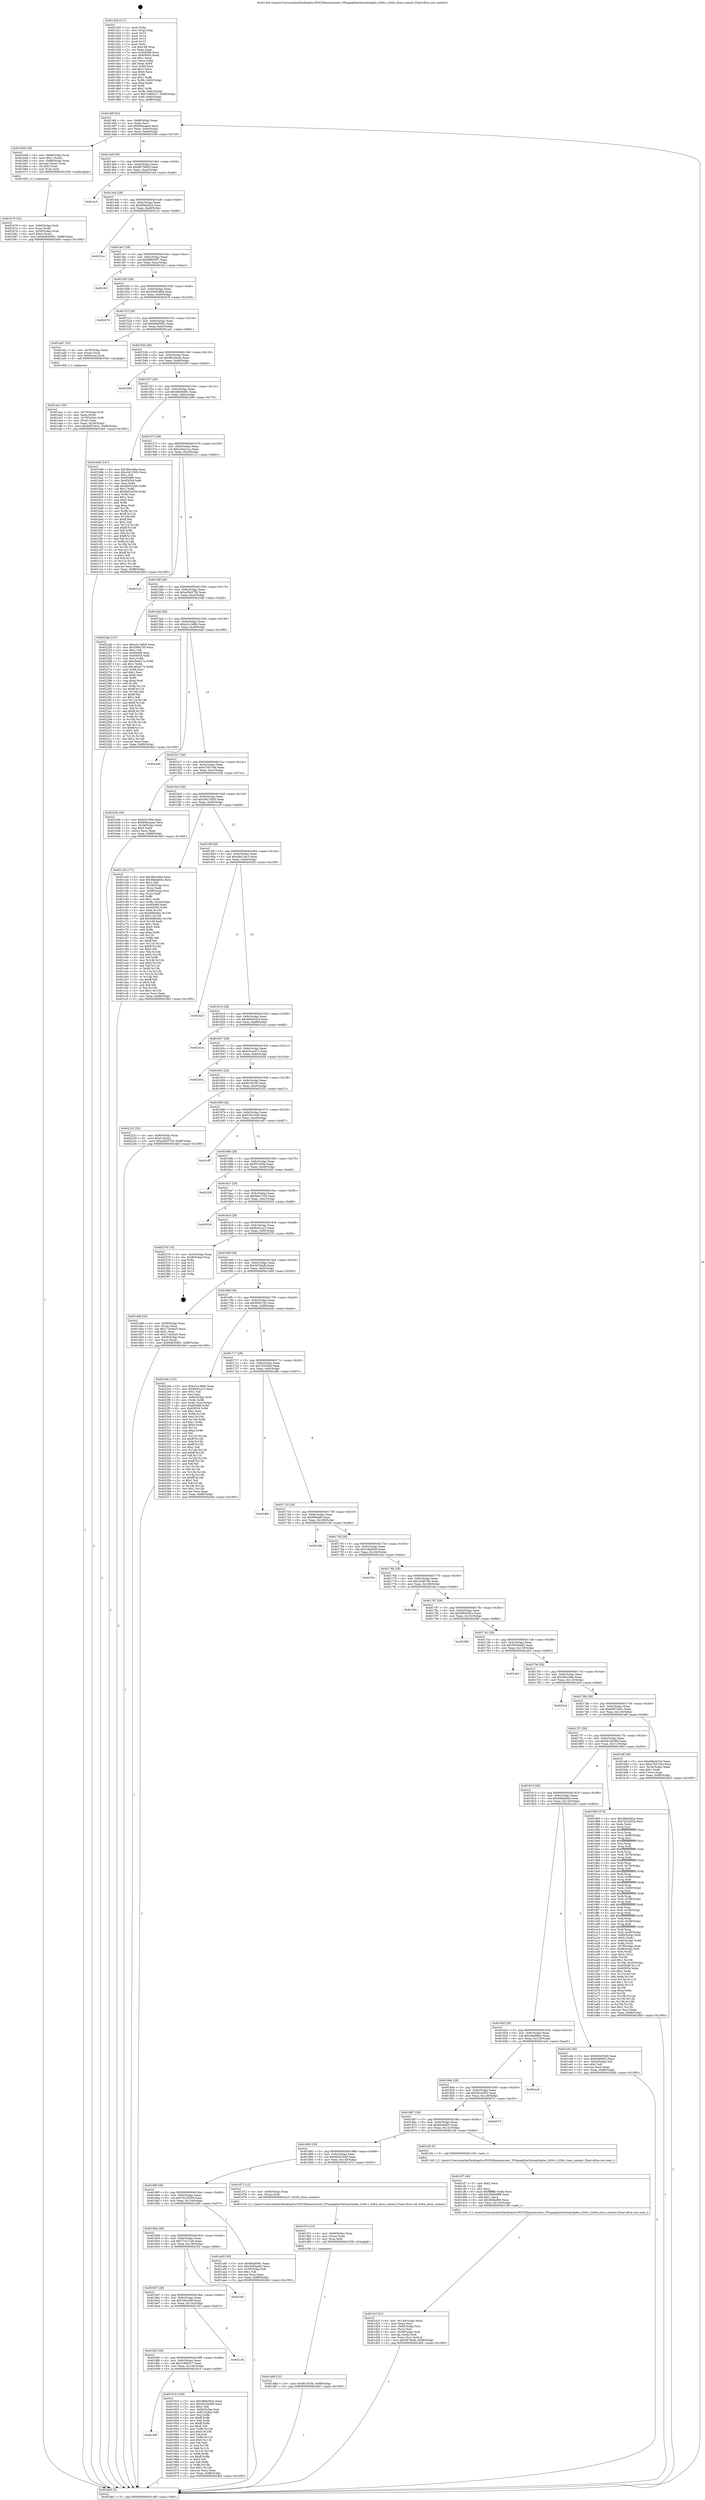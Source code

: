 digraph "0x401420" {
  label = "0x401420 (/mnt/c/Users/mathe/Desktop/tcc/POCII/binaries/extr_FFmpeglibavformatrtpdec_h264.c_h264_close_context_Final-ollvm.out::main(0))"
  labelloc = "t"
  node[shape=record]

  Entry [label="",width=0.3,height=0.3,shape=circle,fillcolor=black,style=filled]
  "0x40148f" [label="{
     0x40148f [32]\l
     | [instrs]\l
     &nbsp;&nbsp;0x40148f \<+6\>: mov -0x88(%rbp),%eax\l
     &nbsp;&nbsp;0x401495 \<+2\>: mov %eax,%ecx\l
     &nbsp;&nbsp;0x401497 \<+6\>: sub $0x858caae4,%ecx\l
     &nbsp;&nbsp;0x40149d \<+6\>: mov %eax,-0x9c(%rbp)\l
     &nbsp;&nbsp;0x4014a3 \<+6\>: mov %ecx,-0xa0(%rbp)\l
     &nbsp;&nbsp;0x4014a9 \<+6\>: je 0000000000401b59 \<main+0x739\>\l
  }"]
  "0x401b59" [label="{
     0x401b59 [29]\l
     | [instrs]\l
     &nbsp;&nbsp;0x401b59 \<+4\>: mov -0x68(%rbp),%rax\l
     &nbsp;&nbsp;0x401b5d \<+6\>: movl $0x1,(%rax)\l
     &nbsp;&nbsp;0x401b63 \<+4\>: mov -0x68(%rbp),%rax\l
     &nbsp;&nbsp;0x401b67 \<+3\>: movslq (%rax),%rax\l
     &nbsp;&nbsp;0x401b6a \<+4\>: shl $0x2,%rax\l
     &nbsp;&nbsp;0x401b6e \<+3\>: mov %rax,%rdi\l
     &nbsp;&nbsp;0x401b71 \<+5\>: call 0000000000401050 \<malloc@plt\>\l
     | [calls]\l
     &nbsp;&nbsp;0x401050 \{1\} (unknown)\l
  }"]
  "0x4014af" [label="{
     0x4014af [28]\l
     | [instrs]\l
     &nbsp;&nbsp;0x4014af \<+5\>: jmp 00000000004014b4 \<main+0x94\>\l
     &nbsp;&nbsp;0x4014b4 \<+6\>: mov -0x9c(%rbp),%eax\l
     &nbsp;&nbsp;0x4014ba \<+5\>: sub $0x8873892f,%eax\l
     &nbsp;&nbsp;0x4014bf \<+6\>: mov %eax,-0xa4(%rbp)\l
     &nbsp;&nbsp;0x4014c5 \<+6\>: je 0000000000401ecf \<main+0xaaf\>\l
  }"]
  Exit [label="",width=0.3,height=0.3,shape=circle,fillcolor=black,style=filled,peripheries=2]
  "0x401ecf" [label="{
     0x401ecf\l
  }", style=dashed]
  "0x4014cb" [label="{
     0x4014cb [28]\l
     | [instrs]\l
     &nbsp;&nbsp;0x4014cb \<+5\>: jmp 00000000004014d0 \<main+0xb0\>\l
     &nbsp;&nbsp;0x4014d0 \<+6\>: mov -0x9c(%rbp),%eax\l
     &nbsp;&nbsp;0x4014d6 \<+5\>: sub $0x8f46a424,%eax\l
     &nbsp;&nbsp;0x4014db \<+6\>: mov %eax,-0xa8(%rbp)\l
     &nbsp;&nbsp;0x4014e1 \<+6\>: je 000000000040221e \<main+0xdfe\>\l
  }"]
  "0x401d8d" [label="{
     0x401d8d [15]\l
     | [instrs]\l
     &nbsp;&nbsp;0x401d8d \<+10\>: movl $0xf01853fc,-0x88(%rbp)\l
     &nbsp;&nbsp;0x401d97 \<+5\>: jmp 00000000004024b5 \<main+0x1095\>\l
  }"]
  "0x40221e" [label="{
     0x40221e\l
  }", style=dashed]
  "0x4014e7" [label="{
     0x4014e7 [28]\l
     | [instrs]\l
     &nbsp;&nbsp;0x4014e7 \<+5\>: jmp 00000000004014ec \<main+0xcc\>\l
     &nbsp;&nbsp;0x4014ec \<+6\>: mov -0x9c(%rbp),%eax\l
     &nbsp;&nbsp;0x4014f2 \<+5\>: sub $0x8f9030f7,%eax\l
     &nbsp;&nbsp;0x4014f7 \<+6\>: mov %eax,-0xac(%rbp)\l
     &nbsp;&nbsp;0x4014fd \<+6\>: je 0000000000401fc2 \<main+0xba2\>\l
  }"]
  "0x401d7e" [label="{
     0x401d7e [15]\l
     | [instrs]\l
     &nbsp;&nbsp;0x401d7e \<+4\>: mov -0x60(%rbp),%rax\l
     &nbsp;&nbsp;0x401d82 \<+3\>: mov (%rax),%rax\l
     &nbsp;&nbsp;0x401d85 \<+3\>: mov %rax,%rdi\l
     &nbsp;&nbsp;0x401d88 \<+5\>: call 0000000000401030 \<free@plt\>\l
     | [calls]\l
     &nbsp;&nbsp;0x401030 \{1\} (unknown)\l
  }"]
  "0x401fc2" [label="{
     0x401fc2\l
  }", style=dashed]
  "0x401503" [label="{
     0x401503 [28]\l
     | [instrs]\l
     &nbsp;&nbsp;0x401503 \<+5\>: jmp 0000000000401508 \<main+0xe8\>\l
     &nbsp;&nbsp;0x401508 \<+6\>: mov -0x9c(%rbp),%eax\l
     &nbsp;&nbsp;0x40150e \<+5\>: sub $0x9590289d,%eax\l
     &nbsp;&nbsp;0x401513 \<+6\>: mov %eax,-0xb0(%rbp)\l
     &nbsp;&nbsp;0x401519 \<+6\>: je 0000000000402476 \<main+0x1056\>\l
  }"]
  "0x401d1f" [label="{
     0x401d1f [41]\l
     | [instrs]\l
     &nbsp;&nbsp;0x401d1f \<+6\>: mov -0x144(%rbp),%ecx\l
     &nbsp;&nbsp;0x401d25 \<+3\>: imul %eax,%ecx\l
     &nbsp;&nbsp;0x401d28 \<+4\>: mov -0x60(%rbp),%rsi\l
     &nbsp;&nbsp;0x401d2c \<+3\>: mov (%rsi),%rsi\l
     &nbsp;&nbsp;0x401d2f \<+4\>: mov -0x58(%rbp),%rdi\l
     &nbsp;&nbsp;0x401d33 \<+3\>: movslq (%rdi),%rdi\l
     &nbsp;&nbsp;0x401d36 \<+3\>: mov %ecx,(%rsi,%rdi,4)\l
     &nbsp;&nbsp;0x401d39 \<+10\>: movl $0x587dedb,-0x88(%rbp)\l
     &nbsp;&nbsp;0x401d43 \<+5\>: jmp 00000000004024b5 \<main+0x1095\>\l
  }"]
  "0x402476" [label="{
     0x402476\l
  }", style=dashed]
  "0x40151f" [label="{
     0x40151f [28]\l
     | [instrs]\l
     &nbsp;&nbsp;0x40151f \<+5\>: jmp 0000000000401524 \<main+0x104\>\l
     &nbsp;&nbsp;0x401524 \<+6\>: mov -0x9c(%rbp),%eax\l
     &nbsp;&nbsp;0x40152a \<+5\>: sub $0x99af5991,%eax\l
     &nbsp;&nbsp;0x40152f \<+6\>: mov %eax,-0xb4(%rbp)\l
     &nbsp;&nbsp;0x401535 \<+6\>: je 0000000000401ad1 \<main+0x6b1\>\l
  }"]
  "0x401cf7" [label="{
     0x401cf7 [40]\l
     | [instrs]\l
     &nbsp;&nbsp;0x401cf7 \<+5\>: mov $0x2,%ecx\l
     &nbsp;&nbsp;0x401cfc \<+1\>: cltd\l
     &nbsp;&nbsp;0x401cfd \<+2\>: idiv %ecx\l
     &nbsp;&nbsp;0x401cff \<+6\>: imul $0xfffffffe,%edx,%ecx\l
     &nbsp;&nbsp;0x401d05 \<+6\>: add $0x364bef88,%ecx\l
     &nbsp;&nbsp;0x401d0b \<+3\>: add $0x1,%ecx\l
     &nbsp;&nbsp;0x401d0e \<+6\>: sub $0x364bef88,%ecx\l
     &nbsp;&nbsp;0x401d14 \<+6\>: mov %ecx,-0x144(%rbp)\l
     &nbsp;&nbsp;0x401d1a \<+5\>: call 0000000000401160 \<next_i\>\l
     | [calls]\l
     &nbsp;&nbsp;0x401160 \{1\} (/mnt/c/Users/mathe/Desktop/tcc/POCII/binaries/extr_FFmpeglibavformatrtpdec_h264.c_h264_close_context_Final-ollvm.out::next_i)\l
  }"]
  "0x401ad1" [label="{
     0x401ad1 [16]\l
     | [instrs]\l
     &nbsp;&nbsp;0x401ad1 \<+4\>: mov -0x78(%rbp),%rax\l
     &nbsp;&nbsp;0x401ad5 \<+3\>: mov (%rax),%rax\l
     &nbsp;&nbsp;0x401ad8 \<+4\>: mov 0x8(%rax),%rdi\l
     &nbsp;&nbsp;0x401adc \<+5\>: call 0000000000401060 \<atoi@plt\>\l
     | [calls]\l
     &nbsp;&nbsp;0x401060 \{1\} (unknown)\l
  }"]
  "0x40153b" [label="{
     0x40153b [28]\l
     | [instrs]\l
     &nbsp;&nbsp;0x40153b \<+5\>: jmp 0000000000401540 \<main+0x120\>\l
     &nbsp;&nbsp;0x401540 \<+6\>: mov -0x9c(%rbp),%eax\l
     &nbsp;&nbsp;0x401546 \<+5\>: sub $0x9b2cbcdc,%eax\l
     &nbsp;&nbsp;0x40154b \<+6\>: mov %eax,-0xb8(%rbp)\l
     &nbsp;&nbsp;0x401551 \<+6\>: je 0000000000402200 \<main+0xde0\>\l
  }"]
  "0x401b76" [label="{
     0x401b76 [32]\l
     | [instrs]\l
     &nbsp;&nbsp;0x401b76 \<+4\>: mov -0x60(%rbp),%rdi\l
     &nbsp;&nbsp;0x401b7a \<+3\>: mov %rax,(%rdi)\l
     &nbsp;&nbsp;0x401b7d \<+4\>: mov -0x58(%rbp),%rax\l
     &nbsp;&nbsp;0x401b81 \<+6\>: movl $0x0,(%rax)\l
     &nbsp;&nbsp;0x401b87 \<+10\>: movl $0x9d630d91,-0x88(%rbp)\l
     &nbsp;&nbsp;0x401b91 \<+5\>: jmp 00000000004024b5 \<main+0x1095\>\l
  }"]
  "0x402200" [label="{
     0x402200\l
  }", style=dashed]
  "0x401557" [label="{
     0x401557 [28]\l
     | [instrs]\l
     &nbsp;&nbsp;0x401557 \<+5\>: jmp 000000000040155c \<main+0x13c\>\l
     &nbsp;&nbsp;0x40155c \<+6\>: mov -0x9c(%rbp),%eax\l
     &nbsp;&nbsp;0x401562 \<+5\>: sub $0x9d630d91,%eax\l
     &nbsp;&nbsp;0x401567 \<+6\>: mov %eax,-0xbc(%rbp)\l
     &nbsp;&nbsp;0x40156d \<+6\>: je 0000000000401b96 \<main+0x776\>\l
  }"]
  "0x401ae1" [label="{
     0x401ae1 [30]\l
     | [instrs]\l
     &nbsp;&nbsp;0x401ae1 \<+4\>: mov -0x70(%rbp),%rdi\l
     &nbsp;&nbsp;0x401ae5 \<+2\>: mov %eax,(%rdi)\l
     &nbsp;&nbsp;0x401ae7 \<+4\>: mov -0x70(%rbp),%rdi\l
     &nbsp;&nbsp;0x401aeb \<+2\>: mov (%rdi),%eax\l
     &nbsp;&nbsp;0x401aed \<+3\>: mov %eax,-0x34(%rbp)\l
     &nbsp;&nbsp;0x401af0 \<+10\>: movl $0x4087a041,-0x88(%rbp)\l
     &nbsp;&nbsp;0x401afa \<+5\>: jmp 00000000004024b5 \<main+0x1095\>\l
  }"]
  "0x401b96" [label="{
     0x401b96 [147]\l
     | [instrs]\l
     &nbsp;&nbsp;0x401b96 \<+5\>: mov $0x3f4ccb6a,%eax\l
     &nbsp;&nbsp;0x401b9b \<+5\>: mov $0xc0d13503,%ecx\l
     &nbsp;&nbsp;0x401ba0 \<+2\>: mov $0x1,%dl\l
     &nbsp;&nbsp;0x401ba2 \<+7\>: mov 0x405068,%esi\l
     &nbsp;&nbsp;0x401ba9 \<+7\>: mov 0x405054,%edi\l
     &nbsp;&nbsp;0x401bb0 \<+3\>: mov %esi,%r8d\l
     &nbsp;&nbsp;0x401bb3 \<+7\>: add $0xdb01bc50,%r8d\l
     &nbsp;&nbsp;0x401bba \<+4\>: sub $0x1,%r8d\l
     &nbsp;&nbsp;0x401bbe \<+7\>: sub $0xdb01bc50,%r8d\l
     &nbsp;&nbsp;0x401bc5 \<+4\>: imul %r8d,%esi\l
     &nbsp;&nbsp;0x401bc9 \<+3\>: and $0x1,%esi\l
     &nbsp;&nbsp;0x401bcc \<+3\>: cmp $0x0,%esi\l
     &nbsp;&nbsp;0x401bcf \<+4\>: sete %r9b\l
     &nbsp;&nbsp;0x401bd3 \<+3\>: cmp $0xa,%edi\l
     &nbsp;&nbsp;0x401bd6 \<+4\>: setl %r10b\l
     &nbsp;&nbsp;0x401bda \<+3\>: mov %r9b,%r11b\l
     &nbsp;&nbsp;0x401bdd \<+4\>: xor $0xff,%r11b\l
     &nbsp;&nbsp;0x401be1 \<+3\>: mov %r10b,%bl\l
     &nbsp;&nbsp;0x401be4 \<+3\>: xor $0xff,%bl\l
     &nbsp;&nbsp;0x401be7 \<+3\>: xor $0x1,%dl\l
     &nbsp;&nbsp;0x401bea \<+3\>: mov %r11b,%r14b\l
     &nbsp;&nbsp;0x401bed \<+4\>: and $0xff,%r14b\l
     &nbsp;&nbsp;0x401bf1 \<+3\>: and %dl,%r9b\l
     &nbsp;&nbsp;0x401bf4 \<+3\>: mov %bl,%r15b\l
     &nbsp;&nbsp;0x401bf7 \<+4\>: and $0xff,%r15b\l
     &nbsp;&nbsp;0x401bfb \<+3\>: and %dl,%r10b\l
     &nbsp;&nbsp;0x401bfe \<+3\>: or %r9b,%r14b\l
     &nbsp;&nbsp;0x401c01 \<+3\>: or %r10b,%r15b\l
     &nbsp;&nbsp;0x401c04 \<+3\>: xor %r15b,%r14b\l
     &nbsp;&nbsp;0x401c07 \<+3\>: or %bl,%r11b\l
     &nbsp;&nbsp;0x401c0a \<+4\>: xor $0xff,%r11b\l
     &nbsp;&nbsp;0x401c0e \<+3\>: or $0x1,%dl\l
     &nbsp;&nbsp;0x401c11 \<+3\>: and %dl,%r11b\l
     &nbsp;&nbsp;0x401c14 \<+3\>: or %r11b,%r14b\l
     &nbsp;&nbsp;0x401c17 \<+4\>: test $0x1,%r14b\l
     &nbsp;&nbsp;0x401c1b \<+3\>: cmovne %ecx,%eax\l
     &nbsp;&nbsp;0x401c1e \<+6\>: mov %eax,-0x88(%rbp)\l
     &nbsp;&nbsp;0x401c24 \<+5\>: jmp 00000000004024b5 \<main+0x1095\>\l
  }"]
  "0x401573" [label="{
     0x401573 [28]\l
     | [instrs]\l
     &nbsp;&nbsp;0x401573 \<+5\>: jmp 0000000000401578 \<main+0x158\>\l
     &nbsp;&nbsp;0x401578 \<+6\>: mov -0x9c(%rbp),%eax\l
     &nbsp;&nbsp;0x40157e \<+5\>: sub $0xa35a2cca,%eax\l
     &nbsp;&nbsp;0x401583 \<+6\>: mov %eax,-0xc0(%rbp)\l
     &nbsp;&nbsp;0x401589 \<+6\>: je 0000000000402121 \<main+0xd01\>\l
  }"]
  "0x401420" [label="{
     0x401420 [111]\l
     | [instrs]\l
     &nbsp;&nbsp;0x401420 \<+1\>: push %rbp\l
     &nbsp;&nbsp;0x401421 \<+3\>: mov %rsp,%rbp\l
     &nbsp;&nbsp;0x401424 \<+2\>: push %r15\l
     &nbsp;&nbsp;0x401426 \<+2\>: push %r14\l
     &nbsp;&nbsp;0x401428 \<+2\>: push %r13\l
     &nbsp;&nbsp;0x40142a \<+2\>: push %r12\l
     &nbsp;&nbsp;0x40142c \<+1\>: push %rbx\l
     &nbsp;&nbsp;0x40142d \<+7\>: sub $0x148,%rsp\l
     &nbsp;&nbsp;0x401434 \<+2\>: xor %eax,%eax\l
     &nbsp;&nbsp;0x401436 \<+7\>: mov 0x405068,%ecx\l
     &nbsp;&nbsp;0x40143d \<+7\>: mov 0x405054,%edx\l
     &nbsp;&nbsp;0x401444 \<+3\>: sub $0x1,%eax\l
     &nbsp;&nbsp;0x401447 \<+3\>: mov %ecx,%r8d\l
     &nbsp;&nbsp;0x40144a \<+3\>: add %eax,%r8d\l
     &nbsp;&nbsp;0x40144d \<+4\>: imul %r8d,%ecx\l
     &nbsp;&nbsp;0x401451 \<+3\>: and $0x1,%ecx\l
     &nbsp;&nbsp;0x401454 \<+3\>: cmp $0x0,%ecx\l
     &nbsp;&nbsp;0x401457 \<+4\>: sete %r9b\l
     &nbsp;&nbsp;0x40145b \<+4\>: and $0x1,%r9b\l
     &nbsp;&nbsp;0x40145f \<+7\>: mov %r9b,-0x82(%rbp)\l
     &nbsp;&nbsp;0x401466 \<+3\>: cmp $0xa,%edx\l
     &nbsp;&nbsp;0x401469 \<+4\>: setl %r9b\l
     &nbsp;&nbsp;0x40146d \<+4\>: and $0x1,%r9b\l
     &nbsp;&nbsp;0x401471 \<+7\>: mov %r9b,-0x81(%rbp)\l
     &nbsp;&nbsp;0x401478 \<+10\>: movl $0x7c9852c7,-0x88(%rbp)\l
     &nbsp;&nbsp;0x401482 \<+6\>: mov %edi,-0x8c(%rbp)\l
     &nbsp;&nbsp;0x401488 \<+7\>: mov %rsi,-0x98(%rbp)\l
  }"]
  "0x402121" [label="{
     0x402121\l
  }", style=dashed]
  "0x40158f" [label="{
     0x40158f [28]\l
     | [instrs]\l
     &nbsp;&nbsp;0x40158f \<+5\>: jmp 0000000000401594 \<main+0x174\>\l
     &nbsp;&nbsp;0x401594 \<+6\>: mov -0x9c(%rbp),%eax\l
     &nbsp;&nbsp;0x40159a \<+5\>: sub $0xa36c0758,%eax\l
     &nbsp;&nbsp;0x40159f \<+6\>: mov %eax,-0xc4(%rbp)\l
     &nbsp;&nbsp;0x4015a5 \<+6\>: je 000000000040224b \<main+0xe2b\>\l
  }"]
  "0x4024b5" [label="{
     0x4024b5 [5]\l
     | [instrs]\l
     &nbsp;&nbsp;0x4024b5 \<+5\>: jmp 000000000040148f \<main+0x6f\>\l
  }"]
  "0x40224b" [label="{
     0x40224b [147]\l
     | [instrs]\l
     &nbsp;&nbsp;0x40224b \<+5\>: mov $0xa3c148b0,%eax\l
     &nbsp;&nbsp;0x402250 \<+5\>: mov $0x590a750,%ecx\l
     &nbsp;&nbsp;0x402255 \<+2\>: mov $0x1,%dl\l
     &nbsp;&nbsp;0x402257 \<+7\>: mov 0x405068,%esi\l
     &nbsp;&nbsp;0x40225e \<+7\>: mov 0x405054,%edi\l
     &nbsp;&nbsp;0x402265 \<+3\>: mov %esi,%r8d\l
     &nbsp;&nbsp;0x402268 \<+7\>: add $0xc80af17e,%r8d\l
     &nbsp;&nbsp;0x40226f \<+4\>: sub $0x1,%r8d\l
     &nbsp;&nbsp;0x402273 \<+7\>: sub $0xc80af17e,%r8d\l
     &nbsp;&nbsp;0x40227a \<+4\>: imul %r8d,%esi\l
     &nbsp;&nbsp;0x40227e \<+3\>: and $0x1,%esi\l
     &nbsp;&nbsp;0x402281 \<+3\>: cmp $0x0,%esi\l
     &nbsp;&nbsp;0x402284 \<+4\>: sete %r9b\l
     &nbsp;&nbsp;0x402288 \<+3\>: cmp $0xa,%edi\l
     &nbsp;&nbsp;0x40228b \<+4\>: setl %r10b\l
     &nbsp;&nbsp;0x40228f \<+3\>: mov %r9b,%r11b\l
     &nbsp;&nbsp;0x402292 \<+4\>: xor $0xff,%r11b\l
     &nbsp;&nbsp;0x402296 \<+3\>: mov %r10b,%bl\l
     &nbsp;&nbsp;0x402299 \<+3\>: xor $0xff,%bl\l
     &nbsp;&nbsp;0x40229c \<+3\>: xor $0x1,%dl\l
     &nbsp;&nbsp;0x40229f \<+3\>: mov %r11b,%r14b\l
     &nbsp;&nbsp;0x4022a2 \<+4\>: and $0xff,%r14b\l
     &nbsp;&nbsp;0x4022a6 \<+3\>: and %dl,%r9b\l
     &nbsp;&nbsp;0x4022a9 \<+3\>: mov %bl,%r15b\l
     &nbsp;&nbsp;0x4022ac \<+4\>: and $0xff,%r15b\l
     &nbsp;&nbsp;0x4022b0 \<+3\>: and %dl,%r10b\l
     &nbsp;&nbsp;0x4022b3 \<+3\>: or %r9b,%r14b\l
     &nbsp;&nbsp;0x4022b6 \<+3\>: or %r10b,%r15b\l
     &nbsp;&nbsp;0x4022b9 \<+3\>: xor %r15b,%r14b\l
     &nbsp;&nbsp;0x4022bc \<+3\>: or %bl,%r11b\l
     &nbsp;&nbsp;0x4022bf \<+4\>: xor $0xff,%r11b\l
     &nbsp;&nbsp;0x4022c3 \<+3\>: or $0x1,%dl\l
     &nbsp;&nbsp;0x4022c6 \<+3\>: and %dl,%r11b\l
     &nbsp;&nbsp;0x4022c9 \<+3\>: or %r11b,%r14b\l
     &nbsp;&nbsp;0x4022cc \<+4\>: test $0x1,%r14b\l
     &nbsp;&nbsp;0x4022d0 \<+3\>: cmovne %ecx,%eax\l
     &nbsp;&nbsp;0x4022d3 \<+6\>: mov %eax,-0x88(%rbp)\l
     &nbsp;&nbsp;0x4022d9 \<+5\>: jmp 00000000004024b5 \<main+0x1095\>\l
  }"]
  "0x4015ab" [label="{
     0x4015ab [28]\l
     | [instrs]\l
     &nbsp;&nbsp;0x4015ab \<+5\>: jmp 00000000004015b0 \<main+0x190\>\l
     &nbsp;&nbsp;0x4015b0 \<+6\>: mov -0x9c(%rbp),%eax\l
     &nbsp;&nbsp;0x4015b6 \<+5\>: sub $0xa3c148b0,%eax\l
     &nbsp;&nbsp;0x4015bb \<+6\>: mov %eax,-0xc8(%rbp)\l
     &nbsp;&nbsp;0x4015c1 \<+6\>: je 00000000004024a0 \<main+0x1080\>\l
  }"]
  "0x40190f" [label="{
     0x40190f\l
  }", style=dashed]
  "0x4024a0" [label="{
     0x4024a0\l
  }", style=dashed]
  "0x4015c7" [label="{
     0x4015c7 [28]\l
     | [instrs]\l
     &nbsp;&nbsp;0x4015c7 \<+5\>: jmp 00000000004015cc \<main+0x1ac\>\l
     &nbsp;&nbsp;0x4015cc \<+6\>: mov -0x9c(%rbp),%eax\l
     &nbsp;&nbsp;0x4015d2 \<+5\>: sub $0xa7b87cb4,%eax\l
     &nbsp;&nbsp;0x4015d7 \<+6\>: mov %eax,-0xcc(%rbp)\l
     &nbsp;&nbsp;0x4015dd \<+6\>: je 0000000000401b3b \<main+0x71b\>\l
  }"]
  "0x401919" [label="{
     0x401919 [106]\l
     | [instrs]\l
     &nbsp;&nbsp;0x401919 \<+5\>: mov $0x38bb362a,%eax\l
     &nbsp;&nbsp;0x40191e \<+5\>: mov $0x4616d38d,%ecx\l
     &nbsp;&nbsp;0x401923 \<+2\>: mov $0x1,%dl\l
     &nbsp;&nbsp;0x401925 \<+7\>: mov -0x82(%rbp),%sil\l
     &nbsp;&nbsp;0x40192c \<+7\>: mov -0x81(%rbp),%dil\l
     &nbsp;&nbsp;0x401933 \<+3\>: mov %sil,%r8b\l
     &nbsp;&nbsp;0x401936 \<+4\>: xor $0xff,%r8b\l
     &nbsp;&nbsp;0x40193a \<+3\>: mov %dil,%r9b\l
     &nbsp;&nbsp;0x40193d \<+4\>: xor $0xff,%r9b\l
     &nbsp;&nbsp;0x401941 \<+3\>: xor $0x0,%dl\l
     &nbsp;&nbsp;0x401944 \<+3\>: mov %r8b,%r10b\l
     &nbsp;&nbsp;0x401947 \<+4\>: and $0x0,%r10b\l
     &nbsp;&nbsp;0x40194b \<+3\>: and %dl,%sil\l
     &nbsp;&nbsp;0x40194e \<+3\>: mov %r9b,%r11b\l
     &nbsp;&nbsp;0x401951 \<+4\>: and $0x0,%r11b\l
     &nbsp;&nbsp;0x401955 \<+3\>: and %dl,%dil\l
     &nbsp;&nbsp;0x401958 \<+3\>: or %sil,%r10b\l
     &nbsp;&nbsp;0x40195b \<+3\>: or %dil,%r11b\l
     &nbsp;&nbsp;0x40195e \<+3\>: xor %r11b,%r10b\l
     &nbsp;&nbsp;0x401961 \<+3\>: or %r9b,%r8b\l
     &nbsp;&nbsp;0x401964 \<+4\>: xor $0xff,%r8b\l
     &nbsp;&nbsp;0x401968 \<+3\>: or $0x0,%dl\l
     &nbsp;&nbsp;0x40196b \<+3\>: and %dl,%r8b\l
     &nbsp;&nbsp;0x40196e \<+3\>: or %r8b,%r10b\l
     &nbsp;&nbsp;0x401971 \<+4\>: test $0x1,%r10b\l
     &nbsp;&nbsp;0x401975 \<+3\>: cmovne %ecx,%eax\l
     &nbsp;&nbsp;0x401978 \<+6\>: mov %eax,-0x88(%rbp)\l
     &nbsp;&nbsp;0x40197e \<+5\>: jmp 00000000004024b5 \<main+0x1095\>\l
  }"]
  "0x401b3b" [label="{
     0x401b3b [30]\l
     | [instrs]\l
     &nbsp;&nbsp;0x401b3b \<+5\>: mov $0xf331f4fe,%eax\l
     &nbsp;&nbsp;0x401b40 \<+5\>: mov $0x858caae4,%ecx\l
     &nbsp;&nbsp;0x401b45 \<+3\>: mov -0x34(%rbp),%edx\l
     &nbsp;&nbsp;0x401b48 \<+3\>: cmp $0x0,%edx\l
     &nbsp;&nbsp;0x401b4b \<+3\>: cmove %ecx,%eax\l
     &nbsp;&nbsp;0x401b4e \<+6\>: mov %eax,-0x88(%rbp)\l
     &nbsp;&nbsp;0x401b54 \<+5\>: jmp 00000000004024b5 \<main+0x1095\>\l
  }"]
  "0x4015e3" [label="{
     0x4015e3 [28]\l
     | [instrs]\l
     &nbsp;&nbsp;0x4015e3 \<+5\>: jmp 00000000004015e8 \<main+0x1c8\>\l
     &nbsp;&nbsp;0x4015e8 \<+6\>: mov -0x9c(%rbp),%eax\l
     &nbsp;&nbsp;0x4015ee \<+5\>: sub $0xc0d13503,%eax\l
     &nbsp;&nbsp;0x4015f3 \<+6\>: mov %eax,-0xd0(%rbp)\l
     &nbsp;&nbsp;0x4015f9 \<+6\>: je 0000000000401c29 \<main+0x809\>\l
  }"]
  "0x4018f3" [label="{
     0x4018f3 [28]\l
     | [instrs]\l
     &nbsp;&nbsp;0x4018f3 \<+5\>: jmp 00000000004018f8 \<main+0x4d8\>\l
     &nbsp;&nbsp;0x4018f8 \<+6\>: mov -0x9c(%rbp),%eax\l
     &nbsp;&nbsp;0x4018fe \<+5\>: sub $0x7c9852c7,%eax\l
     &nbsp;&nbsp;0x401903 \<+6\>: mov %eax,-0x140(%rbp)\l
     &nbsp;&nbsp;0x401909 \<+6\>: je 0000000000401919 \<main+0x4f9\>\l
  }"]
  "0x401c29" [label="{
     0x401c29 [171]\l
     | [instrs]\l
     &nbsp;&nbsp;0x401c29 \<+5\>: mov $0x3f4ccb6a,%eax\l
     &nbsp;&nbsp;0x401c2e \<+5\>: mov $0x48dad45a,%ecx\l
     &nbsp;&nbsp;0x401c33 \<+2\>: mov $0x1,%dl\l
     &nbsp;&nbsp;0x401c35 \<+4\>: mov -0x58(%rbp),%rsi\l
     &nbsp;&nbsp;0x401c39 \<+2\>: mov (%rsi),%edi\l
     &nbsp;&nbsp;0x401c3b \<+4\>: mov -0x68(%rbp),%rsi\l
     &nbsp;&nbsp;0x401c3f \<+2\>: cmp (%rsi),%edi\l
     &nbsp;&nbsp;0x401c41 \<+4\>: setl %r8b\l
     &nbsp;&nbsp;0x401c45 \<+4\>: and $0x1,%r8b\l
     &nbsp;&nbsp;0x401c49 \<+4\>: mov %r8b,-0x2e(%rbp)\l
     &nbsp;&nbsp;0x401c4d \<+7\>: mov 0x405068,%edi\l
     &nbsp;&nbsp;0x401c54 \<+8\>: mov 0x405054,%r9d\l
     &nbsp;&nbsp;0x401c5c \<+3\>: mov %edi,%r10d\l
     &nbsp;&nbsp;0x401c5f \<+7\>: sub $0x4fd9c8ec,%r10d\l
     &nbsp;&nbsp;0x401c66 \<+4\>: sub $0x1,%r10d\l
     &nbsp;&nbsp;0x401c6a \<+7\>: add $0x4fd9c8ec,%r10d\l
     &nbsp;&nbsp;0x401c71 \<+4\>: imul %r10d,%edi\l
     &nbsp;&nbsp;0x401c75 \<+3\>: and $0x1,%edi\l
     &nbsp;&nbsp;0x401c78 \<+3\>: cmp $0x0,%edi\l
     &nbsp;&nbsp;0x401c7b \<+4\>: sete %r8b\l
     &nbsp;&nbsp;0x401c7f \<+4\>: cmp $0xa,%r9d\l
     &nbsp;&nbsp;0x401c83 \<+4\>: setl %r11b\l
     &nbsp;&nbsp;0x401c87 \<+3\>: mov %r8b,%bl\l
     &nbsp;&nbsp;0x401c8a \<+3\>: xor $0xff,%bl\l
     &nbsp;&nbsp;0x401c8d \<+3\>: mov %r11b,%r14b\l
     &nbsp;&nbsp;0x401c90 \<+4\>: xor $0xff,%r14b\l
     &nbsp;&nbsp;0x401c94 \<+3\>: xor $0x0,%dl\l
     &nbsp;&nbsp;0x401c97 \<+3\>: mov %bl,%r15b\l
     &nbsp;&nbsp;0x401c9a \<+4\>: and $0x0,%r15b\l
     &nbsp;&nbsp;0x401c9e \<+3\>: and %dl,%r8b\l
     &nbsp;&nbsp;0x401ca1 \<+3\>: mov %r14b,%r12b\l
     &nbsp;&nbsp;0x401ca4 \<+4\>: and $0x0,%r12b\l
     &nbsp;&nbsp;0x401ca8 \<+3\>: and %dl,%r11b\l
     &nbsp;&nbsp;0x401cab \<+3\>: or %r8b,%r15b\l
     &nbsp;&nbsp;0x401cae \<+3\>: or %r11b,%r12b\l
     &nbsp;&nbsp;0x401cb1 \<+3\>: xor %r12b,%r15b\l
     &nbsp;&nbsp;0x401cb4 \<+3\>: or %r14b,%bl\l
     &nbsp;&nbsp;0x401cb7 \<+3\>: xor $0xff,%bl\l
     &nbsp;&nbsp;0x401cba \<+3\>: or $0x0,%dl\l
     &nbsp;&nbsp;0x401cbd \<+2\>: and %dl,%bl\l
     &nbsp;&nbsp;0x401cbf \<+3\>: or %bl,%r15b\l
     &nbsp;&nbsp;0x401cc2 \<+4\>: test $0x1,%r15b\l
     &nbsp;&nbsp;0x401cc6 \<+3\>: cmovne %ecx,%eax\l
     &nbsp;&nbsp;0x401cc9 \<+6\>: mov %eax,-0x88(%rbp)\l
     &nbsp;&nbsp;0x401ccf \<+5\>: jmp 00000000004024b5 \<main+0x1095\>\l
  }"]
  "0x4015ff" [label="{
     0x4015ff [28]\l
     | [instrs]\l
     &nbsp;&nbsp;0x4015ff \<+5\>: jmp 0000000000401604 \<main+0x1e4\>\l
     &nbsp;&nbsp;0x401604 \<+6\>: mov -0x9c(%rbp),%eax\l
     &nbsp;&nbsp;0x40160a \<+5\>: sub $0xc8e13ec3,%eax\l
     &nbsp;&nbsp;0x40160f \<+6\>: mov %eax,-0xd4(%rbp)\l
     &nbsp;&nbsp;0x401615 \<+6\>: je 000000000040242f \<main+0x100f\>\l
  }"]
  "0x402130" [label="{
     0x402130\l
  }", style=dashed]
  "0x40242f" [label="{
     0x40242f\l
  }", style=dashed]
  "0x40161b" [label="{
     0x40161b [28]\l
     | [instrs]\l
     &nbsp;&nbsp;0x40161b \<+5\>: jmp 0000000000401620 \<main+0x200\>\l
     &nbsp;&nbsp;0x401620 \<+6\>: mov -0x9c(%rbp),%eax\l
     &nbsp;&nbsp;0x401626 \<+5\>: sub $0xd4b4432d,%eax\l
     &nbsp;&nbsp;0x40162b \<+6\>: mov %eax,-0xd8(%rbp)\l
     &nbsp;&nbsp;0x401631 \<+6\>: je 0000000000401b1d \<main+0x6fd\>\l
  }"]
  "0x4018d7" [label="{
     0x4018d7 [28]\l
     | [instrs]\l
     &nbsp;&nbsp;0x4018d7 \<+5\>: jmp 00000000004018dc \<main+0x4bc\>\l
     &nbsp;&nbsp;0x4018dc \<+6\>: mov -0x9c(%rbp),%eax\l
     &nbsp;&nbsp;0x4018e2 \<+5\>: sub $0x7a9cc69f,%eax\l
     &nbsp;&nbsp;0x4018e7 \<+6\>: mov %eax,-0x13c(%rbp)\l
     &nbsp;&nbsp;0x4018ed \<+6\>: je 0000000000402130 \<main+0xd10\>\l
  }"]
  "0x401b1d" [label="{
     0x401b1d\l
  }", style=dashed]
  "0x401637" [label="{
     0x401637 [28]\l
     | [instrs]\l
     &nbsp;&nbsp;0x401637 \<+5\>: jmp 000000000040163c \<main+0x21c\>\l
     &nbsp;&nbsp;0x40163c \<+6\>: mov -0x9c(%rbp),%eax\l
     &nbsp;&nbsp;0x401642 \<+5\>: sub $0xe5cce415,%eax\l
     &nbsp;&nbsp;0x401647 \<+6\>: mov %eax,-0xdc(%rbp)\l
     &nbsp;&nbsp;0x40164d \<+6\>: je 0000000000402454 \<main+0x1034\>\l
  }"]
  "0x4023f2" [label="{
     0x4023f2\l
  }", style=dashed]
  "0x402454" [label="{
     0x402454\l
  }", style=dashed]
  "0x401653" [label="{
     0x401653 [28]\l
     | [instrs]\l
     &nbsp;&nbsp;0x401653 \<+5\>: jmp 0000000000401658 \<main+0x238\>\l
     &nbsp;&nbsp;0x401658 \<+6\>: mov -0x9c(%rbp),%eax\l
     &nbsp;&nbsp;0x40165e \<+5\>: sub $0xf01853fc,%eax\l
     &nbsp;&nbsp;0x401663 \<+6\>: mov %eax,-0xe0(%rbp)\l
     &nbsp;&nbsp;0x401669 \<+6\>: je 0000000000402232 \<main+0xe12\>\l
  }"]
  "0x4018bb" [label="{
     0x4018bb [28]\l
     | [instrs]\l
     &nbsp;&nbsp;0x4018bb \<+5\>: jmp 00000000004018c0 \<main+0x4a0\>\l
     &nbsp;&nbsp;0x4018c0 \<+6\>: mov -0x9c(%rbp),%eax\l
     &nbsp;&nbsp;0x4018c6 \<+5\>: sub $0x7741c7a6,%eax\l
     &nbsp;&nbsp;0x4018cb \<+6\>: mov %eax,-0x138(%rbp)\l
     &nbsp;&nbsp;0x4018d1 \<+6\>: je 00000000004023f2 \<main+0xfd2\>\l
  }"]
  "0x402232" [label="{
     0x402232 [25]\l
     | [instrs]\l
     &nbsp;&nbsp;0x402232 \<+4\>: mov -0x80(%rbp),%rax\l
     &nbsp;&nbsp;0x402236 \<+6\>: movl $0x0,(%rax)\l
     &nbsp;&nbsp;0x40223c \<+10\>: movl $0xa36c0758,-0x88(%rbp)\l
     &nbsp;&nbsp;0x402246 \<+5\>: jmp 00000000004024b5 \<main+0x1095\>\l
  }"]
  "0x40166f" [label="{
     0x40166f [28]\l
     | [instrs]\l
     &nbsp;&nbsp;0x40166f \<+5\>: jmp 0000000000401674 \<main+0x254\>\l
     &nbsp;&nbsp;0x401674 \<+6\>: mov -0x9c(%rbp),%eax\l
     &nbsp;&nbsp;0x40167a \<+5\>: sub $0xf15b1448,%eax\l
     &nbsp;&nbsp;0x40167f \<+6\>: mov %eax,-0xe4(%rbp)\l
     &nbsp;&nbsp;0x401685 \<+6\>: je 0000000000401df7 \<main+0x9d7\>\l
  }"]
  "0x401a95" [label="{
     0x401a95 [30]\l
     | [instrs]\l
     &nbsp;&nbsp;0x401a95 \<+5\>: mov $0x99af5991,%eax\l
     &nbsp;&nbsp;0x401a9a \<+5\>: mov $0x3930add2,%ecx\l
     &nbsp;&nbsp;0x401a9f \<+3\>: mov -0x35(%rbp),%dl\l
     &nbsp;&nbsp;0x401aa2 \<+3\>: test $0x1,%dl\l
     &nbsp;&nbsp;0x401aa5 \<+3\>: cmovne %ecx,%eax\l
     &nbsp;&nbsp;0x401aa8 \<+6\>: mov %eax,-0x88(%rbp)\l
     &nbsp;&nbsp;0x401aae \<+5\>: jmp 00000000004024b5 \<main+0x1095\>\l
  }"]
  "0x401df7" [label="{
     0x401df7\l
  }", style=dashed]
  "0x40168b" [label="{
     0x40168b [28]\l
     | [instrs]\l
     &nbsp;&nbsp;0x40168b \<+5\>: jmp 0000000000401690 \<main+0x270\>\l
     &nbsp;&nbsp;0x401690 \<+6\>: mov -0x9c(%rbp),%eax\l
     &nbsp;&nbsp;0x401696 \<+5\>: sub $0xf331f4fe,%eax\l
     &nbsp;&nbsp;0x40169b \<+6\>: mov %eax,-0xe8(%rbp)\l
     &nbsp;&nbsp;0x4016a1 \<+6\>: je 000000000040220f \<main+0xdef\>\l
  }"]
  "0x40189f" [label="{
     0x40189f [28]\l
     | [instrs]\l
     &nbsp;&nbsp;0x40189f \<+5\>: jmp 00000000004018a4 \<main+0x484\>\l
     &nbsp;&nbsp;0x4018a4 \<+6\>: mov -0x9c(%rbp),%eax\l
     &nbsp;&nbsp;0x4018aa \<+5\>: sub $0x76c25530,%eax\l
     &nbsp;&nbsp;0x4018af \<+6\>: mov %eax,-0x134(%rbp)\l
     &nbsp;&nbsp;0x4018b5 \<+6\>: je 0000000000401a95 \<main+0x675\>\l
  }"]
  "0x40220f" [label="{
     0x40220f\l
  }", style=dashed]
  "0x4016a7" [label="{
     0x4016a7 [28]\l
     | [instrs]\l
     &nbsp;&nbsp;0x4016a7 \<+5\>: jmp 00000000004016ac \<main+0x28c\>\l
     &nbsp;&nbsp;0x4016ac \<+6\>: mov -0x9c(%rbp),%eax\l
     &nbsp;&nbsp;0x4016b2 \<+5\>: sub $0xfa6c7226,%eax\l
     &nbsp;&nbsp;0x4016b7 \<+6\>: mov %eax,-0xec(%rbp)\l
     &nbsp;&nbsp;0x4016bd \<+6\>: je 0000000000402018 \<main+0xbf8\>\l
  }"]
  "0x401d72" [label="{
     0x401d72 [12]\l
     | [instrs]\l
     &nbsp;&nbsp;0x401d72 \<+4\>: mov -0x60(%rbp),%rax\l
     &nbsp;&nbsp;0x401d76 \<+3\>: mov (%rax),%rdi\l
     &nbsp;&nbsp;0x401d79 \<+5\>: call 0000000000401410 \<h264_close_context\>\l
     | [calls]\l
     &nbsp;&nbsp;0x401410 \{1\} (/mnt/c/Users/mathe/Desktop/tcc/POCII/binaries/extr_FFmpeglibavformatrtpdec_h264.c_h264_close_context_Final-ollvm.out::h264_close_context)\l
  }"]
  "0x402018" [label="{
     0x402018\l
  }", style=dashed]
  "0x4016c3" [label="{
     0x4016c3 [28]\l
     | [instrs]\l
     &nbsp;&nbsp;0x4016c3 \<+5\>: jmp 00000000004016c8 \<main+0x2a8\>\l
     &nbsp;&nbsp;0x4016c8 \<+6\>: mov -0x9c(%rbp),%eax\l
     &nbsp;&nbsp;0x4016ce \<+5\>: sub $0xfec61a13,%eax\l
     &nbsp;&nbsp;0x4016d3 \<+6\>: mov %eax,-0xf0(%rbp)\l
     &nbsp;&nbsp;0x4016d9 \<+6\>: je 0000000000402376 \<main+0xf56\>\l
  }"]
  "0x401883" [label="{
     0x401883 [28]\l
     | [instrs]\l
     &nbsp;&nbsp;0x401883 \<+5\>: jmp 0000000000401888 \<main+0x468\>\l
     &nbsp;&nbsp;0x401888 \<+6\>: mov -0x9c(%rbp),%eax\l
     &nbsp;&nbsp;0x40188e \<+5\>: sub $0x692d3549,%eax\l
     &nbsp;&nbsp;0x401893 \<+6\>: mov %eax,-0x130(%rbp)\l
     &nbsp;&nbsp;0x401899 \<+6\>: je 0000000000401d72 \<main+0x952\>\l
  }"]
  "0x402376" [label="{
     0x402376 [18]\l
     | [instrs]\l
     &nbsp;&nbsp;0x402376 \<+3\>: mov -0x2c(%rbp),%eax\l
     &nbsp;&nbsp;0x402379 \<+4\>: lea -0x28(%rbp),%rsp\l
     &nbsp;&nbsp;0x40237d \<+1\>: pop %rbx\l
     &nbsp;&nbsp;0x40237e \<+2\>: pop %r12\l
     &nbsp;&nbsp;0x402380 \<+2\>: pop %r13\l
     &nbsp;&nbsp;0x402382 \<+2\>: pop %r14\l
     &nbsp;&nbsp;0x402384 \<+2\>: pop %r15\l
     &nbsp;&nbsp;0x402386 \<+1\>: pop %rbp\l
     &nbsp;&nbsp;0x402387 \<+1\>: ret\l
  }"]
  "0x4016df" [label="{
     0x4016df [28]\l
     | [instrs]\l
     &nbsp;&nbsp;0x4016df \<+5\>: jmp 00000000004016e4 \<main+0x2c4\>\l
     &nbsp;&nbsp;0x4016e4 \<+6\>: mov -0x9c(%rbp),%eax\l
     &nbsp;&nbsp;0x4016ea \<+5\>: sub $0x587dedb,%eax\l
     &nbsp;&nbsp;0x4016ef \<+6\>: mov %eax,-0xf4(%rbp)\l
     &nbsp;&nbsp;0x4016f5 \<+6\>: je 0000000000401d48 \<main+0x928\>\l
  }"]
  "0x401cf2" [label="{
     0x401cf2 [5]\l
     | [instrs]\l
     &nbsp;&nbsp;0x401cf2 \<+5\>: call 0000000000401160 \<next_i\>\l
     | [calls]\l
     &nbsp;&nbsp;0x401160 \{1\} (/mnt/c/Users/mathe/Desktop/tcc/POCII/binaries/extr_FFmpeglibavformatrtpdec_h264.c_h264_close_context_Final-ollvm.out::next_i)\l
  }"]
  "0x401d48" [label="{
     0x401d48 [42]\l
     | [instrs]\l
     &nbsp;&nbsp;0x401d48 \<+4\>: mov -0x58(%rbp),%rax\l
     &nbsp;&nbsp;0x401d4c \<+2\>: mov (%rax),%ecx\l
     &nbsp;&nbsp;0x401d4e \<+6\>: sub $0x174c0e25,%ecx\l
     &nbsp;&nbsp;0x401d54 \<+3\>: add $0x1,%ecx\l
     &nbsp;&nbsp;0x401d57 \<+6\>: add $0x174c0e25,%ecx\l
     &nbsp;&nbsp;0x401d5d \<+4\>: mov -0x58(%rbp),%rax\l
     &nbsp;&nbsp;0x401d61 \<+2\>: mov %ecx,(%rax)\l
     &nbsp;&nbsp;0x401d63 \<+10\>: movl $0x9d630d91,-0x88(%rbp)\l
     &nbsp;&nbsp;0x401d6d \<+5\>: jmp 00000000004024b5 \<main+0x1095\>\l
  }"]
  "0x4016fb" [label="{
     0x4016fb [28]\l
     | [instrs]\l
     &nbsp;&nbsp;0x4016fb \<+5\>: jmp 0000000000401700 \<main+0x2e0\>\l
     &nbsp;&nbsp;0x401700 \<+6\>: mov -0x9c(%rbp),%eax\l
     &nbsp;&nbsp;0x401706 \<+5\>: sub $0x590a750,%eax\l
     &nbsp;&nbsp;0x40170b \<+6\>: mov %eax,-0xf8(%rbp)\l
     &nbsp;&nbsp;0x401711 \<+6\>: je 00000000004022de \<main+0xebe\>\l
  }"]
  "0x401867" [label="{
     0x401867 [28]\l
     | [instrs]\l
     &nbsp;&nbsp;0x401867 \<+5\>: jmp 000000000040186c \<main+0x44c\>\l
     &nbsp;&nbsp;0x40186c \<+6\>: mov -0x9c(%rbp),%eax\l
     &nbsp;&nbsp;0x401872 \<+5\>: sub $0x654fef23,%eax\l
     &nbsp;&nbsp;0x401877 \<+6\>: mov %eax,-0x12c(%rbp)\l
     &nbsp;&nbsp;0x40187d \<+6\>: je 0000000000401cf2 \<main+0x8d2\>\l
  }"]
  "0x4022de" [label="{
     0x4022de [152]\l
     | [instrs]\l
     &nbsp;&nbsp;0x4022de \<+5\>: mov $0xa3c148b0,%eax\l
     &nbsp;&nbsp;0x4022e3 \<+5\>: mov $0xfec61a13,%ecx\l
     &nbsp;&nbsp;0x4022e8 \<+2\>: mov $0x1,%dl\l
     &nbsp;&nbsp;0x4022ea \<+2\>: xor %esi,%esi\l
     &nbsp;&nbsp;0x4022ec \<+4\>: mov -0x80(%rbp),%rdi\l
     &nbsp;&nbsp;0x4022f0 \<+3\>: mov (%rdi),%r8d\l
     &nbsp;&nbsp;0x4022f3 \<+4\>: mov %r8d,-0x2c(%rbp)\l
     &nbsp;&nbsp;0x4022f7 \<+8\>: mov 0x405068,%r8d\l
     &nbsp;&nbsp;0x4022ff \<+8\>: mov 0x405054,%r9d\l
     &nbsp;&nbsp;0x402307 \<+3\>: sub $0x1,%esi\l
     &nbsp;&nbsp;0x40230a \<+3\>: mov %r8d,%r10d\l
     &nbsp;&nbsp;0x40230d \<+3\>: add %esi,%r10d\l
     &nbsp;&nbsp;0x402310 \<+4\>: imul %r10d,%r8d\l
     &nbsp;&nbsp;0x402314 \<+4\>: and $0x1,%r8d\l
     &nbsp;&nbsp;0x402318 \<+4\>: cmp $0x0,%r8d\l
     &nbsp;&nbsp;0x40231c \<+4\>: sete %r11b\l
     &nbsp;&nbsp;0x402320 \<+4\>: cmp $0xa,%r9d\l
     &nbsp;&nbsp;0x402324 \<+3\>: setl %bl\l
     &nbsp;&nbsp;0x402327 \<+3\>: mov %r11b,%r14b\l
     &nbsp;&nbsp;0x40232a \<+4\>: xor $0xff,%r14b\l
     &nbsp;&nbsp;0x40232e \<+3\>: mov %bl,%r15b\l
     &nbsp;&nbsp;0x402331 \<+4\>: xor $0xff,%r15b\l
     &nbsp;&nbsp;0x402335 \<+3\>: xor $0x1,%dl\l
     &nbsp;&nbsp;0x402338 \<+3\>: mov %r14b,%r12b\l
     &nbsp;&nbsp;0x40233b \<+4\>: and $0xff,%r12b\l
     &nbsp;&nbsp;0x40233f \<+3\>: and %dl,%r11b\l
     &nbsp;&nbsp;0x402342 \<+3\>: mov %r15b,%r13b\l
     &nbsp;&nbsp;0x402345 \<+4\>: and $0xff,%r13b\l
     &nbsp;&nbsp;0x402349 \<+2\>: and %dl,%bl\l
     &nbsp;&nbsp;0x40234b \<+3\>: or %r11b,%r12b\l
     &nbsp;&nbsp;0x40234e \<+3\>: or %bl,%r13b\l
     &nbsp;&nbsp;0x402351 \<+3\>: xor %r13b,%r12b\l
     &nbsp;&nbsp;0x402354 \<+3\>: or %r15b,%r14b\l
     &nbsp;&nbsp;0x402357 \<+4\>: xor $0xff,%r14b\l
     &nbsp;&nbsp;0x40235b \<+3\>: or $0x1,%dl\l
     &nbsp;&nbsp;0x40235e \<+3\>: and %dl,%r14b\l
     &nbsp;&nbsp;0x402361 \<+3\>: or %r14b,%r12b\l
     &nbsp;&nbsp;0x402364 \<+4\>: test $0x1,%r12b\l
     &nbsp;&nbsp;0x402368 \<+3\>: cmovne %ecx,%eax\l
     &nbsp;&nbsp;0x40236b \<+6\>: mov %eax,-0x88(%rbp)\l
     &nbsp;&nbsp;0x402371 \<+5\>: jmp 00000000004024b5 \<main+0x1095\>\l
  }"]
  "0x401717" [label="{
     0x401717 [28]\l
     | [instrs]\l
     &nbsp;&nbsp;0x401717 \<+5\>: jmp 000000000040171c \<main+0x2fc\>\l
     &nbsp;&nbsp;0x40171c \<+6\>: mov -0x9c(%rbp),%eax\l
     &nbsp;&nbsp;0x401722 \<+5\>: sub $0x74520ed,%eax\l
     &nbsp;&nbsp;0x401727 \<+6\>: mov %eax,-0xfc(%rbp)\l
     &nbsp;&nbsp;0x40172d \<+6\>: je 0000000000401d9c \<main+0x97c\>\l
  }"]
  "0x402073" [label="{
     0x402073\l
  }", style=dashed]
  "0x401d9c" [label="{
     0x401d9c\l
  }", style=dashed]
  "0x401733" [label="{
     0x401733 [28]\l
     | [instrs]\l
     &nbsp;&nbsp;0x401733 \<+5\>: jmp 0000000000401738 \<main+0x318\>\l
     &nbsp;&nbsp;0x401738 \<+6\>: mov -0x9c(%rbp),%eax\l
     &nbsp;&nbsp;0x40173e \<+5\>: sub $0xf9deafd,%eax\l
     &nbsp;&nbsp;0x401743 \<+6\>: mov %eax,-0x100(%rbp)\l
     &nbsp;&nbsp;0x401749 \<+6\>: je 000000000040218b \<main+0xd6b\>\l
  }"]
  "0x40184b" [label="{
     0x40184b [28]\l
     | [instrs]\l
     &nbsp;&nbsp;0x40184b \<+5\>: jmp 0000000000401850 \<main+0x430\>\l
     &nbsp;&nbsp;0x401850 \<+6\>: mov -0x9c(%rbp),%eax\l
     &nbsp;&nbsp;0x401856 \<+5\>: sub $0x55ce0f32,%eax\l
     &nbsp;&nbsp;0x40185b \<+6\>: mov %eax,-0x128(%rbp)\l
     &nbsp;&nbsp;0x401861 \<+6\>: je 0000000000402073 \<main+0xc53\>\l
  }"]
  "0x40218b" [label="{
     0x40218b\l
  }", style=dashed]
  "0x40174f" [label="{
     0x40174f [28]\l
     | [instrs]\l
     &nbsp;&nbsp;0x40174f \<+5\>: jmp 0000000000401754 \<main+0x334\>\l
     &nbsp;&nbsp;0x401754 \<+6\>: mov -0x9c(%rbp),%eax\l
     &nbsp;&nbsp;0x40175a \<+5\>: sub $0x148afc84,%eax\l
     &nbsp;&nbsp;0x40175f \<+6\>: mov %eax,-0x104(%rbp)\l
     &nbsp;&nbsp;0x401765 \<+6\>: je 0000000000401f2a \<main+0xb0a\>\l
  }"]
  "0x401ec0" [label="{
     0x401ec0\l
  }", style=dashed]
  "0x401f2a" [label="{
     0x401f2a\l
  }", style=dashed]
  "0x40176b" [label="{
     0x40176b [28]\l
     | [instrs]\l
     &nbsp;&nbsp;0x40176b \<+5\>: jmp 0000000000401770 \<main+0x350\>\l
     &nbsp;&nbsp;0x401770 \<+6\>: mov -0x9c(%rbp),%eax\l
     &nbsp;&nbsp;0x401776 \<+5\>: sub $0x22df578d,%eax\l
     &nbsp;&nbsp;0x40177b \<+6\>: mov %eax,-0x108(%rbp)\l
     &nbsp;&nbsp;0x401781 \<+6\>: je 0000000000401fa4 \<main+0xb84\>\l
  }"]
  "0x40182f" [label="{
     0x40182f [28]\l
     | [instrs]\l
     &nbsp;&nbsp;0x40182f \<+5\>: jmp 0000000000401834 \<main+0x414\>\l
     &nbsp;&nbsp;0x401834 \<+6\>: mov -0x9c(%rbp),%eax\l
     &nbsp;&nbsp;0x40183a \<+5\>: sub $0x4de966ec,%eax\l
     &nbsp;&nbsp;0x40183f \<+6\>: mov %eax,-0x124(%rbp)\l
     &nbsp;&nbsp;0x401845 \<+6\>: je 0000000000401ec0 \<main+0xaa0\>\l
  }"]
  "0x401fa4" [label="{
     0x401fa4\l
  }", style=dashed]
  "0x401787" [label="{
     0x401787 [28]\l
     | [instrs]\l
     &nbsp;&nbsp;0x401787 \<+5\>: jmp 000000000040178c \<main+0x36c\>\l
     &nbsp;&nbsp;0x40178c \<+6\>: mov -0x9c(%rbp),%eax\l
     &nbsp;&nbsp;0x401792 \<+5\>: sub $0x38bb362a,%eax\l
     &nbsp;&nbsp;0x401797 \<+6\>: mov %eax,-0x10c(%rbp)\l
     &nbsp;&nbsp;0x40179d \<+6\>: je 0000000000402388 \<main+0xf68\>\l
  }"]
  "0x401cd4" [label="{
     0x401cd4 [30]\l
     | [instrs]\l
     &nbsp;&nbsp;0x401cd4 \<+5\>: mov $0x692d3549,%eax\l
     &nbsp;&nbsp;0x401cd9 \<+5\>: mov $0x654fef23,%ecx\l
     &nbsp;&nbsp;0x401cde \<+3\>: mov -0x2e(%rbp),%dl\l
     &nbsp;&nbsp;0x401ce1 \<+3\>: test $0x1,%dl\l
     &nbsp;&nbsp;0x401ce4 \<+3\>: cmovne %ecx,%eax\l
     &nbsp;&nbsp;0x401ce7 \<+6\>: mov %eax,-0x88(%rbp)\l
     &nbsp;&nbsp;0x401ced \<+5\>: jmp 00000000004024b5 \<main+0x1095\>\l
  }"]
  "0x402388" [label="{
     0x402388\l
  }", style=dashed]
  "0x4017a3" [label="{
     0x4017a3 [28]\l
     | [instrs]\l
     &nbsp;&nbsp;0x4017a3 \<+5\>: jmp 00000000004017a8 \<main+0x388\>\l
     &nbsp;&nbsp;0x4017a8 \<+6\>: mov -0x9c(%rbp),%eax\l
     &nbsp;&nbsp;0x4017ae \<+5\>: sub $0x3930add2,%eax\l
     &nbsp;&nbsp;0x4017b3 \<+6\>: mov %eax,-0x110(%rbp)\l
     &nbsp;&nbsp;0x4017b9 \<+6\>: je 0000000000401ab3 \<main+0x693\>\l
  }"]
  "0x401813" [label="{
     0x401813 [28]\l
     | [instrs]\l
     &nbsp;&nbsp;0x401813 \<+5\>: jmp 0000000000401818 \<main+0x3f8\>\l
     &nbsp;&nbsp;0x401818 \<+6\>: mov -0x9c(%rbp),%eax\l
     &nbsp;&nbsp;0x40181e \<+5\>: sub $0x48dad45a,%eax\l
     &nbsp;&nbsp;0x401823 \<+6\>: mov %eax,-0x120(%rbp)\l
     &nbsp;&nbsp;0x401829 \<+6\>: je 0000000000401cd4 \<main+0x8b4\>\l
  }"]
  "0x401ab3" [label="{
     0x401ab3\l
  }", style=dashed]
  "0x4017bf" [label="{
     0x4017bf [28]\l
     | [instrs]\l
     &nbsp;&nbsp;0x4017bf \<+5\>: jmp 00000000004017c4 \<main+0x3a4\>\l
     &nbsp;&nbsp;0x4017c4 \<+6\>: mov -0x9c(%rbp),%eax\l
     &nbsp;&nbsp;0x4017ca \<+5\>: sub $0x3f4ccb6a,%eax\l
     &nbsp;&nbsp;0x4017cf \<+6\>: mov %eax,-0x114(%rbp)\l
     &nbsp;&nbsp;0x4017d5 \<+6\>: je 00000000004023cd \<main+0xfad\>\l
  }"]
  "0x401983" [label="{
     0x401983 [274]\l
     | [instrs]\l
     &nbsp;&nbsp;0x401983 \<+5\>: mov $0x38bb362a,%eax\l
     &nbsp;&nbsp;0x401988 \<+5\>: mov $0x76c25530,%ecx\l
     &nbsp;&nbsp;0x40198d \<+2\>: xor %edx,%edx\l
     &nbsp;&nbsp;0x40198f \<+3\>: mov %rsp,%rsi\l
     &nbsp;&nbsp;0x401992 \<+4\>: add $0xfffffffffffffff0,%rsi\l
     &nbsp;&nbsp;0x401996 \<+3\>: mov %rsi,%rsp\l
     &nbsp;&nbsp;0x401999 \<+4\>: mov %rsi,-0x80(%rbp)\l
     &nbsp;&nbsp;0x40199d \<+3\>: mov %rsp,%rsi\l
     &nbsp;&nbsp;0x4019a0 \<+4\>: add $0xfffffffffffffff0,%rsi\l
     &nbsp;&nbsp;0x4019a4 \<+3\>: mov %rsi,%rsp\l
     &nbsp;&nbsp;0x4019a7 \<+3\>: mov %rsp,%rdi\l
     &nbsp;&nbsp;0x4019aa \<+4\>: add $0xfffffffffffffff0,%rdi\l
     &nbsp;&nbsp;0x4019ae \<+3\>: mov %rdi,%rsp\l
     &nbsp;&nbsp;0x4019b1 \<+4\>: mov %rdi,-0x78(%rbp)\l
     &nbsp;&nbsp;0x4019b5 \<+3\>: mov %rsp,%rdi\l
     &nbsp;&nbsp;0x4019b8 \<+4\>: add $0xfffffffffffffff0,%rdi\l
     &nbsp;&nbsp;0x4019bc \<+3\>: mov %rdi,%rsp\l
     &nbsp;&nbsp;0x4019bf \<+4\>: mov %rdi,-0x70(%rbp)\l
     &nbsp;&nbsp;0x4019c3 \<+3\>: mov %rsp,%rdi\l
     &nbsp;&nbsp;0x4019c6 \<+4\>: add $0xfffffffffffffff0,%rdi\l
     &nbsp;&nbsp;0x4019ca \<+3\>: mov %rdi,%rsp\l
     &nbsp;&nbsp;0x4019cd \<+4\>: mov %rdi,-0x68(%rbp)\l
     &nbsp;&nbsp;0x4019d1 \<+3\>: mov %rsp,%rdi\l
     &nbsp;&nbsp;0x4019d4 \<+4\>: add $0xfffffffffffffff0,%rdi\l
     &nbsp;&nbsp;0x4019d8 \<+3\>: mov %rdi,%rsp\l
     &nbsp;&nbsp;0x4019db \<+4\>: mov %rdi,-0x60(%rbp)\l
     &nbsp;&nbsp;0x4019df \<+3\>: mov %rsp,%rdi\l
     &nbsp;&nbsp;0x4019e2 \<+4\>: add $0xfffffffffffffff0,%rdi\l
     &nbsp;&nbsp;0x4019e6 \<+3\>: mov %rdi,%rsp\l
     &nbsp;&nbsp;0x4019e9 \<+4\>: mov %rdi,-0x58(%rbp)\l
     &nbsp;&nbsp;0x4019ed \<+3\>: mov %rsp,%rdi\l
     &nbsp;&nbsp;0x4019f0 \<+4\>: add $0xfffffffffffffff0,%rdi\l
     &nbsp;&nbsp;0x4019f4 \<+3\>: mov %rdi,%rsp\l
     &nbsp;&nbsp;0x4019f7 \<+4\>: mov %rdi,-0x50(%rbp)\l
     &nbsp;&nbsp;0x4019fb \<+3\>: mov %rsp,%rdi\l
     &nbsp;&nbsp;0x4019fe \<+4\>: add $0xfffffffffffffff0,%rdi\l
     &nbsp;&nbsp;0x401a02 \<+3\>: mov %rdi,%rsp\l
     &nbsp;&nbsp;0x401a05 \<+4\>: mov %rdi,-0x48(%rbp)\l
     &nbsp;&nbsp;0x401a09 \<+3\>: mov %rsp,%rdi\l
     &nbsp;&nbsp;0x401a0c \<+4\>: add $0xfffffffffffffff0,%rdi\l
     &nbsp;&nbsp;0x401a10 \<+3\>: mov %rdi,%rsp\l
     &nbsp;&nbsp;0x401a13 \<+4\>: mov %rdi,-0x40(%rbp)\l
     &nbsp;&nbsp;0x401a17 \<+4\>: mov -0x80(%rbp),%rdi\l
     &nbsp;&nbsp;0x401a1b \<+6\>: movl $0x0,(%rdi)\l
     &nbsp;&nbsp;0x401a21 \<+7\>: mov -0x8c(%rbp),%r8d\l
     &nbsp;&nbsp;0x401a28 \<+3\>: mov %r8d,(%rsi)\l
     &nbsp;&nbsp;0x401a2b \<+4\>: mov -0x78(%rbp),%rdi\l
     &nbsp;&nbsp;0x401a2f \<+7\>: mov -0x98(%rbp),%r9\l
     &nbsp;&nbsp;0x401a36 \<+3\>: mov %r9,(%rdi)\l
     &nbsp;&nbsp;0x401a39 \<+3\>: cmpl $0x2,(%rsi)\l
     &nbsp;&nbsp;0x401a3c \<+4\>: setne %r10b\l
     &nbsp;&nbsp;0x401a40 \<+4\>: and $0x1,%r10b\l
     &nbsp;&nbsp;0x401a44 \<+4\>: mov %r10b,-0x35(%rbp)\l
     &nbsp;&nbsp;0x401a48 \<+8\>: mov 0x405068,%r11d\l
     &nbsp;&nbsp;0x401a50 \<+7\>: mov 0x405054,%ebx\l
     &nbsp;&nbsp;0x401a57 \<+3\>: sub $0x1,%edx\l
     &nbsp;&nbsp;0x401a5a \<+3\>: mov %r11d,%r14d\l
     &nbsp;&nbsp;0x401a5d \<+3\>: add %edx,%r14d\l
     &nbsp;&nbsp;0x401a60 \<+4\>: imul %r14d,%r11d\l
     &nbsp;&nbsp;0x401a64 \<+4\>: and $0x1,%r11d\l
     &nbsp;&nbsp;0x401a68 \<+4\>: cmp $0x0,%r11d\l
     &nbsp;&nbsp;0x401a6c \<+4\>: sete %r10b\l
     &nbsp;&nbsp;0x401a70 \<+3\>: cmp $0xa,%ebx\l
     &nbsp;&nbsp;0x401a73 \<+4\>: setl %r15b\l
     &nbsp;&nbsp;0x401a77 \<+3\>: mov %r10b,%r12b\l
     &nbsp;&nbsp;0x401a7a \<+3\>: and %r15b,%r12b\l
     &nbsp;&nbsp;0x401a7d \<+3\>: xor %r15b,%r10b\l
     &nbsp;&nbsp;0x401a80 \<+3\>: or %r10b,%r12b\l
     &nbsp;&nbsp;0x401a83 \<+4\>: test $0x1,%r12b\l
     &nbsp;&nbsp;0x401a87 \<+3\>: cmovne %ecx,%eax\l
     &nbsp;&nbsp;0x401a8a \<+6\>: mov %eax,-0x88(%rbp)\l
     &nbsp;&nbsp;0x401a90 \<+5\>: jmp 00000000004024b5 \<main+0x1095\>\l
  }"]
  "0x4023cd" [label="{
     0x4023cd\l
  }", style=dashed]
  "0x4017db" [label="{
     0x4017db [28]\l
     | [instrs]\l
     &nbsp;&nbsp;0x4017db \<+5\>: jmp 00000000004017e0 \<main+0x3c0\>\l
     &nbsp;&nbsp;0x4017e0 \<+6\>: mov -0x9c(%rbp),%eax\l
     &nbsp;&nbsp;0x4017e6 \<+5\>: sub $0x4087a041,%eax\l
     &nbsp;&nbsp;0x4017eb \<+6\>: mov %eax,-0x118(%rbp)\l
     &nbsp;&nbsp;0x4017f1 \<+6\>: je 0000000000401aff \<main+0x6df\>\l
  }"]
  "0x4017f7" [label="{
     0x4017f7 [28]\l
     | [instrs]\l
     &nbsp;&nbsp;0x4017f7 \<+5\>: jmp 00000000004017fc \<main+0x3dc\>\l
     &nbsp;&nbsp;0x4017fc \<+6\>: mov -0x9c(%rbp),%eax\l
     &nbsp;&nbsp;0x401802 \<+5\>: sub $0x4616d38d,%eax\l
     &nbsp;&nbsp;0x401807 \<+6\>: mov %eax,-0x11c(%rbp)\l
     &nbsp;&nbsp;0x40180d \<+6\>: je 0000000000401983 \<main+0x563\>\l
  }"]
  "0x401aff" [label="{
     0x401aff [30]\l
     | [instrs]\l
     &nbsp;&nbsp;0x401aff \<+5\>: mov $0xd4b4432d,%eax\l
     &nbsp;&nbsp;0x401b04 \<+5\>: mov $0xa7b87cb4,%ecx\l
     &nbsp;&nbsp;0x401b09 \<+3\>: mov -0x34(%rbp),%edx\l
     &nbsp;&nbsp;0x401b0c \<+3\>: cmp $0x1,%edx\l
     &nbsp;&nbsp;0x401b0f \<+3\>: cmovl %ecx,%eax\l
     &nbsp;&nbsp;0x401b12 \<+6\>: mov %eax,-0x88(%rbp)\l
     &nbsp;&nbsp;0x401b18 \<+5\>: jmp 00000000004024b5 \<main+0x1095\>\l
  }"]
  Entry -> "0x401420" [label=" 1"]
  "0x40148f" -> "0x401b59" [label=" 1"]
  "0x40148f" -> "0x4014af" [label=" 19"]
  "0x402376" -> Exit [label=" 1"]
  "0x4014af" -> "0x401ecf" [label=" 0"]
  "0x4014af" -> "0x4014cb" [label=" 19"]
  "0x4022de" -> "0x4024b5" [label=" 1"]
  "0x4014cb" -> "0x40221e" [label=" 0"]
  "0x4014cb" -> "0x4014e7" [label=" 19"]
  "0x40224b" -> "0x4024b5" [label=" 1"]
  "0x4014e7" -> "0x401fc2" [label=" 0"]
  "0x4014e7" -> "0x401503" [label=" 19"]
  "0x402232" -> "0x4024b5" [label=" 1"]
  "0x401503" -> "0x402476" [label=" 0"]
  "0x401503" -> "0x40151f" [label=" 19"]
  "0x401d8d" -> "0x4024b5" [label=" 1"]
  "0x40151f" -> "0x401ad1" [label=" 1"]
  "0x40151f" -> "0x40153b" [label=" 18"]
  "0x401d7e" -> "0x401d8d" [label=" 1"]
  "0x40153b" -> "0x402200" [label=" 0"]
  "0x40153b" -> "0x401557" [label=" 18"]
  "0x401d72" -> "0x401d7e" [label=" 1"]
  "0x401557" -> "0x401b96" [label=" 2"]
  "0x401557" -> "0x401573" [label=" 16"]
  "0x401d48" -> "0x4024b5" [label=" 1"]
  "0x401573" -> "0x402121" [label=" 0"]
  "0x401573" -> "0x40158f" [label=" 16"]
  "0x401cf7" -> "0x401d1f" [label=" 1"]
  "0x40158f" -> "0x40224b" [label=" 1"]
  "0x40158f" -> "0x4015ab" [label=" 15"]
  "0x401cf2" -> "0x401cf7" [label=" 1"]
  "0x4015ab" -> "0x4024a0" [label=" 0"]
  "0x4015ab" -> "0x4015c7" [label=" 15"]
  "0x401cd4" -> "0x4024b5" [label=" 2"]
  "0x4015c7" -> "0x401b3b" [label=" 1"]
  "0x4015c7" -> "0x4015e3" [label=" 14"]
  "0x401c29" -> "0x4024b5" [label=" 2"]
  "0x4015e3" -> "0x401c29" [label=" 2"]
  "0x4015e3" -> "0x4015ff" [label=" 12"]
  "0x401b76" -> "0x4024b5" [label=" 1"]
  "0x4015ff" -> "0x40242f" [label=" 0"]
  "0x4015ff" -> "0x40161b" [label=" 12"]
  "0x401b59" -> "0x401b76" [label=" 1"]
  "0x40161b" -> "0x401b1d" [label=" 0"]
  "0x40161b" -> "0x401637" [label=" 12"]
  "0x401aff" -> "0x4024b5" [label=" 1"]
  "0x401637" -> "0x402454" [label=" 0"]
  "0x401637" -> "0x401653" [label=" 12"]
  "0x401ae1" -> "0x4024b5" [label=" 1"]
  "0x401653" -> "0x402232" [label=" 1"]
  "0x401653" -> "0x40166f" [label=" 11"]
  "0x401a95" -> "0x4024b5" [label=" 1"]
  "0x40166f" -> "0x401df7" [label=" 0"]
  "0x40166f" -> "0x40168b" [label=" 11"]
  "0x401983" -> "0x4024b5" [label=" 1"]
  "0x40168b" -> "0x40220f" [label=" 0"]
  "0x40168b" -> "0x4016a7" [label=" 11"]
  "0x4024b5" -> "0x40148f" [label=" 19"]
  "0x4016a7" -> "0x402018" [label=" 0"]
  "0x4016a7" -> "0x4016c3" [label=" 11"]
  "0x401420" -> "0x40148f" [label=" 1"]
  "0x4016c3" -> "0x402376" [label=" 1"]
  "0x4016c3" -> "0x4016df" [label=" 10"]
  "0x4018f3" -> "0x40190f" [label=" 0"]
  "0x4016df" -> "0x401d48" [label=" 1"]
  "0x4016df" -> "0x4016fb" [label=" 9"]
  "0x4018f3" -> "0x401919" [label=" 1"]
  "0x4016fb" -> "0x4022de" [label=" 1"]
  "0x4016fb" -> "0x401717" [label=" 8"]
  "0x4018d7" -> "0x4018f3" [label=" 1"]
  "0x401717" -> "0x401d9c" [label=" 0"]
  "0x401717" -> "0x401733" [label=" 8"]
  "0x4018d7" -> "0x402130" [label=" 0"]
  "0x401733" -> "0x40218b" [label=" 0"]
  "0x401733" -> "0x40174f" [label=" 8"]
  "0x4018bb" -> "0x4018d7" [label=" 1"]
  "0x40174f" -> "0x401f2a" [label=" 0"]
  "0x40174f" -> "0x40176b" [label=" 8"]
  "0x4018bb" -> "0x4023f2" [label=" 0"]
  "0x40176b" -> "0x401fa4" [label=" 0"]
  "0x40176b" -> "0x401787" [label=" 8"]
  "0x40189f" -> "0x4018bb" [label=" 1"]
  "0x401787" -> "0x402388" [label=" 0"]
  "0x401787" -> "0x4017a3" [label=" 8"]
  "0x40189f" -> "0x401a95" [label=" 1"]
  "0x4017a3" -> "0x401ab3" [label=" 0"]
  "0x4017a3" -> "0x4017bf" [label=" 8"]
  "0x401883" -> "0x40189f" [label=" 2"]
  "0x4017bf" -> "0x4023cd" [label=" 0"]
  "0x4017bf" -> "0x4017db" [label=" 8"]
  "0x401883" -> "0x401d72" [label=" 1"]
  "0x4017db" -> "0x401aff" [label=" 1"]
  "0x4017db" -> "0x4017f7" [label=" 7"]
  "0x401919" -> "0x4024b5" [label=" 1"]
  "0x4017f7" -> "0x401983" [label=" 1"]
  "0x4017f7" -> "0x401813" [label=" 6"]
  "0x401d1f" -> "0x4024b5" [label=" 1"]
  "0x401813" -> "0x401cd4" [label=" 2"]
  "0x401813" -> "0x40182f" [label=" 4"]
  "0x401ad1" -> "0x401ae1" [label=" 1"]
  "0x40182f" -> "0x401ec0" [label=" 0"]
  "0x40182f" -> "0x40184b" [label=" 4"]
  "0x401b3b" -> "0x4024b5" [label=" 1"]
  "0x40184b" -> "0x402073" [label=" 0"]
  "0x40184b" -> "0x401867" [label=" 4"]
  "0x401b96" -> "0x4024b5" [label=" 2"]
  "0x401867" -> "0x401cf2" [label=" 1"]
  "0x401867" -> "0x401883" [label=" 3"]
}
